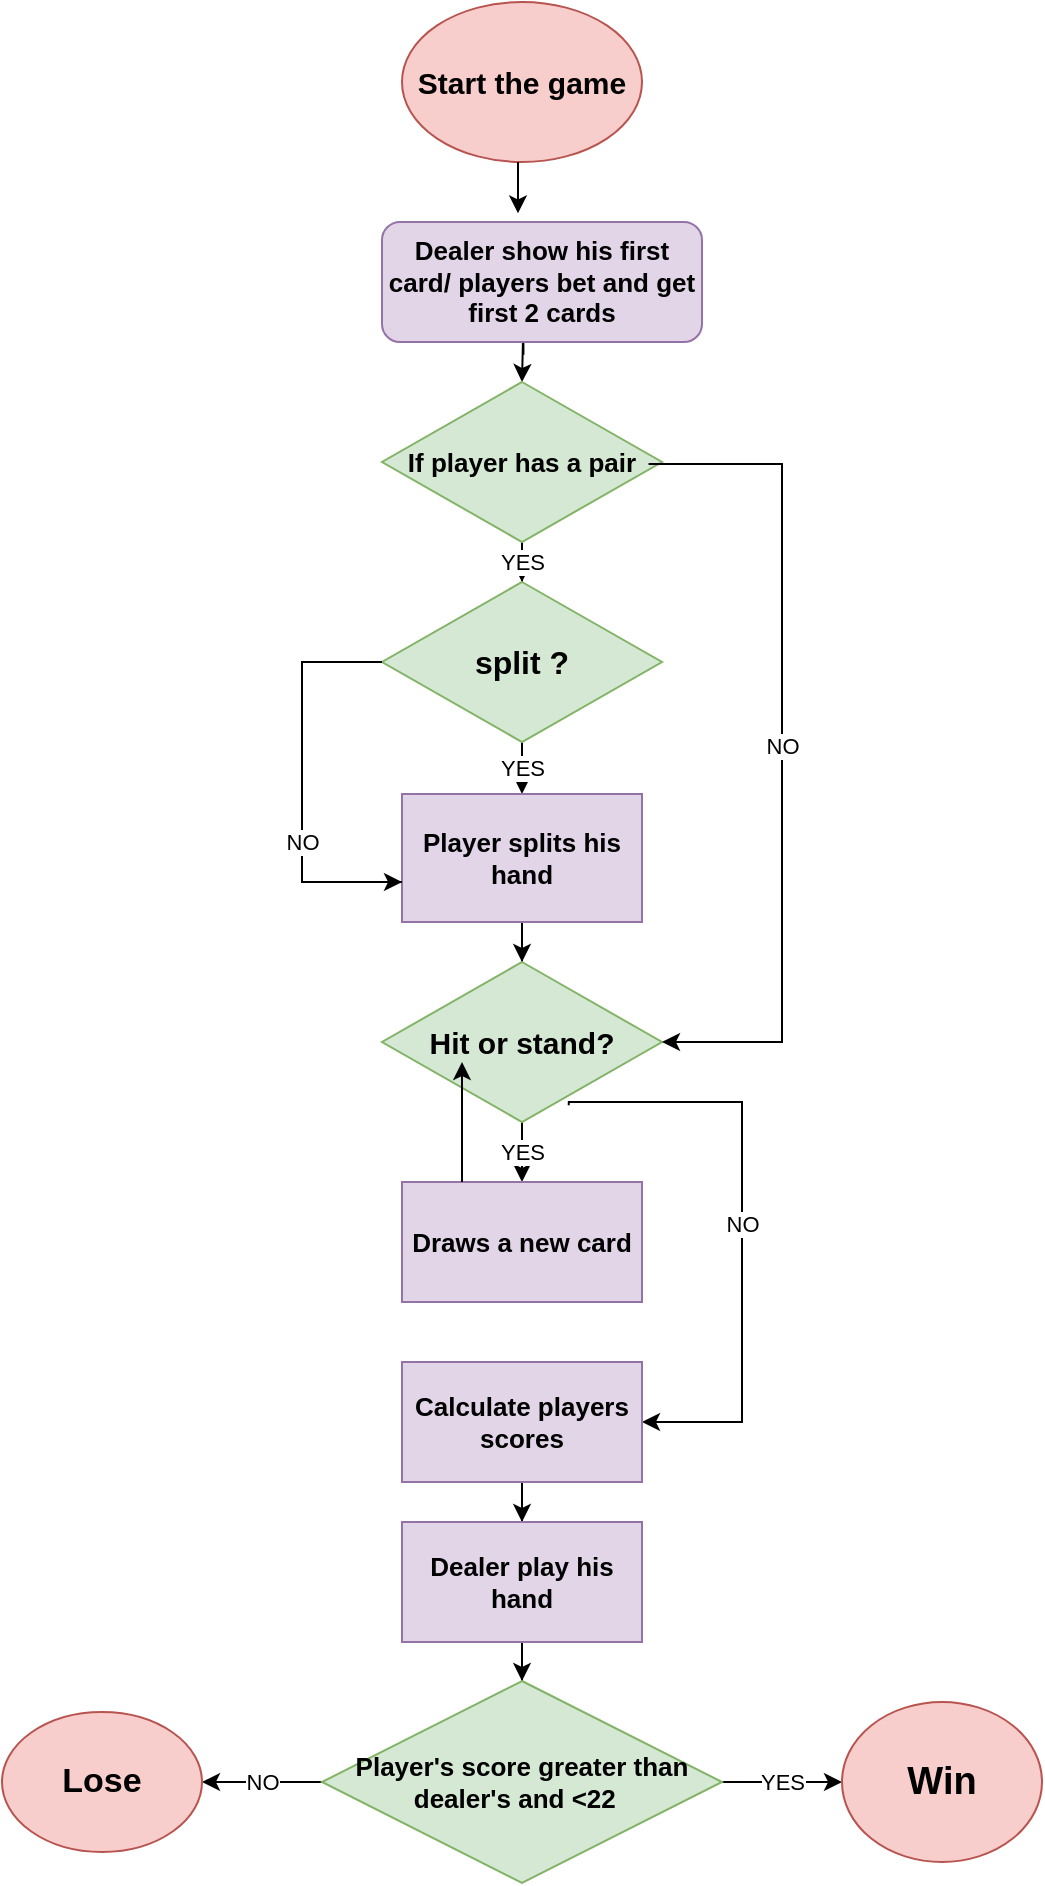 <mxfile version="20.2.3" type="device"><diagram id="1GF7gQxPRMB3rb4fnR1S" name="Page-1"><mxGraphModel dx="782" dy="1708" grid="1" gridSize="10" guides="1" tooltips="1" connect="1" arrows="1" fold="1" page="1" pageScale="1" pageWidth="827" pageHeight="1169" math="0" shadow="0"><root><mxCell id="0"/><mxCell id="1" parent="0"/><mxCell id="NkLnoLlMU92dfto6Gfkt-1" value="Start the game" style="ellipse;whiteSpace=wrap;html=1;fillColor=#f8cecc;strokeColor=#b85450;fontSize=15;fontStyle=1" parent="1" vertex="1"><mxGeometry x="330" y="-980" width="120" height="80" as="geometry"/></mxCell><mxCell id="NkLnoLlMU92dfto6Gfkt-5" value="" style="endArrow=classic;html=1;rounded=0;entryX=0.425;entryY=-0.072;entryDx=0;entryDy=0;entryPerimeter=0;" parent="1" edge="1" target="NkLnoLlMU92dfto6Gfkt-6"><mxGeometry width="50" height="50" relative="1" as="geometry"><mxPoint x="388" y="-900" as="sourcePoint"/><mxPoint x="390" y="-1000" as="targetPoint"/><Array as="points"/></mxGeometry></mxCell><mxCell id="NkLnoLlMU92dfto6Gfkt-9" value="" style="edgeStyle=orthogonalEdgeStyle;rounded=0;orthogonalLoop=1;jettySize=auto;html=1;exitX=0.442;exitY=1.106;exitDx=0;exitDy=0;exitPerimeter=0;" parent="1" source="NkLnoLlMU92dfto6Gfkt-6" edge="1" target="NkLnoLlMU92dfto6Gfkt-8"><mxGeometry relative="1" as="geometry"><mxPoint x="390" y="-900" as="targetPoint"/><Array as="points"><mxPoint x="390" y="-820"/><mxPoint x="390" y="-820"/></Array></mxGeometry></mxCell><mxCell id="NkLnoLlMU92dfto6Gfkt-6" value="Dealer show his first card/ players bet and get first 2 cards" style="rounded=1;whiteSpace=wrap;html=1;fillColor=#e1d5e7;strokeColor=#9673a6;fontSize=13;fontStyle=1" parent="1" vertex="1"><mxGeometry x="320" y="-870" width="160" height="60" as="geometry"/></mxCell><mxCell id="NkLnoLlMU92dfto6Gfkt-11" value="YES" style="edgeStyle=orthogonalEdgeStyle;rounded=0;orthogonalLoop=1;jettySize=auto;html=1;" parent="1" source="NkLnoLlMU92dfto6Gfkt-8" target="NkLnoLlMU92dfto6Gfkt-10" edge="1"><mxGeometry relative="1" as="geometry"/></mxCell><mxCell id="NkLnoLlMU92dfto6Gfkt-8" value="If player has a pair" style="rhombus;whiteSpace=wrap;html=1;fillColor=#d5e8d4;strokeColor=#82b366;fontSize=13;fontStyle=1" parent="1" vertex="1"><mxGeometry x="320" y="-790" width="140" height="80" as="geometry"/></mxCell><mxCell id="NkLnoLlMU92dfto6Gfkt-13" value="YES" style="edgeStyle=orthogonalEdgeStyle;rounded=0;orthogonalLoop=1;jettySize=auto;html=1;" parent="1" source="NkLnoLlMU92dfto6Gfkt-10" target="NkLnoLlMU92dfto6Gfkt-12" edge="1"><mxGeometry relative="1" as="geometry"/></mxCell><mxCell id="NkLnoLlMU92dfto6Gfkt-10" value="split ?" style="rhombus;whiteSpace=wrap;html=1;fillColor=#d5e8d4;strokeColor=#82b366;fontSize=16;fontStyle=1" parent="1" vertex="1"><mxGeometry x="320" y="-690" width="140" height="80" as="geometry"/></mxCell><mxCell id="NkLnoLlMU92dfto6Gfkt-15" value="" style="edgeStyle=orthogonalEdgeStyle;rounded=0;orthogonalLoop=1;jettySize=auto;html=1;" parent="1" source="NkLnoLlMU92dfto6Gfkt-12" target="NkLnoLlMU92dfto6Gfkt-14" edge="1"><mxGeometry relative="1" as="geometry"/></mxCell><mxCell id="NkLnoLlMU92dfto6Gfkt-20" value="YES" style="edgeStyle=orthogonalEdgeStyle;rounded=0;orthogonalLoop=1;jettySize=auto;html=1;entryX=0.5;entryY=0;entryDx=0;entryDy=0;" parent="1" source="NkLnoLlMU92dfto6Gfkt-14" target="NkLnoLlMU92dfto6Gfkt-19" edge="1"><mxGeometry relative="1" as="geometry"/></mxCell><mxCell id="NkLnoLlMU92dfto6Gfkt-14" value="Hit or stand?" style="rhombus;whiteSpace=wrap;html=1;fontSize=15;fillColor=#d5e8d4;strokeColor=#82b366;fontStyle=1" parent="1" vertex="1"><mxGeometry x="320" y="-500" width="140" height="80" as="geometry"/></mxCell><mxCell id="NkLnoLlMU92dfto6Gfkt-12" value="Player splits his hand" style="whiteSpace=wrap;html=1;fontSize=13;fillColor=#e1d5e7;strokeColor=#9673a6;fontStyle=1" parent="1" vertex="1"><mxGeometry x="330" y="-584" width="120" height="64" as="geometry"/></mxCell><mxCell id="NkLnoLlMU92dfto6Gfkt-18" value="NO" style="endArrow=classic;html=1;rounded=0;exitX=0;exitY=0.5;exitDx=0;exitDy=0;" parent="1" source="NkLnoLlMU92dfto6Gfkt-10" edge="1"><mxGeometry width="50" height="50" relative="1" as="geometry"><mxPoint x="260" y="-750" as="sourcePoint"/><mxPoint x="330" y="-540" as="targetPoint"/><Array as="points"><mxPoint x="280" y="-650"/><mxPoint x="280" y="-540"/><mxPoint x="330" y="-540"/><mxPoint x="300" y="-540"/></Array></mxGeometry></mxCell><mxCell id="NkLnoLlMU92dfto6Gfkt-23" value="NO" style="edgeStyle=orthogonalEdgeStyle;rounded=0;orthogonalLoop=1;jettySize=auto;html=1;exitX=0.667;exitY=0.896;exitDx=0;exitDy=0;exitPerimeter=0;" parent="1" source="NkLnoLlMU92dfto6Gfkt-14" target="NkLnoLlMU92dfto6Gfkt-22" edge="1"><mxGeometry relative="1" as="geometry"><Array as="points"><mxPoint x="413" y="-430"/><mxPoint x="500" y="-430"/><mxPoint x="500" y="-270"/></Array></mxGeometry></mxCell><mxCell id="NkLnoLlMU92dfto6Gfkt-19" value="Draws a new card" style="whiteSpace=wrap;html=1;fontSize=13;fillColor=#e1d5e7;strokeColor=#9673a6;fontStyle=1" parent="1" vertex="1"><mxGeometry x="330" y="-390" width="120" height="60" as="geometry"/></mxCell><mxCell id="NkLnoLlMU92dfto6Gfkt-21" value="" style="endArrow=classic;html=1;rounded=0;exitX=0.25;exitY=0;exitDx=0;exitDy=0;" parent="1" source="NkLnoLlMU92dfto6Gfkt-19" edge="1"><mxGeometry width="50" height="50" relative="1" as="geometry"><mxPoint x="380" y="-450" as="sourcePoint"/><mxPoint x="360" y="-450" as="targetPoint"/><Array as="points"/></mxGeometry></mxCell><mxCell id="NkLnoLlMU92dfto6Gfkt-25" value="" style="edgeStyle=orthogonalEdgeStyle;rounded=0;orthogonalLoop=1;jettySize=auto;html=1;" parent="1" source="NkLnoLlMU92dfto6Gfkt-22" target="NkLnoLlMU92dfto6Gfkt-24" edge="1"><mxGeometry relative="1" as="geometry"/></mxCell><mxCell id="NkLnoLlMU92dfto6Gfkt-22" value="Calculate players scores" style="whiteSpace=wrap;html=1;fontSize=13;fillColor=#e1d5e7;strokeColor=#9673a6;fontStyle=1" parent="1" vertex="1"><mxGeometry x="330" y="-300" width="120" height="60" as="geometry"/></mxCell><mxCell id="NkLnoLlMU92dfto6Gfkt-27" value="" style="edgeStyle=orthogonalEdgeStyle;rounded=0;orthogonalLoop=1;jettySize=auto;html=1;" parent="1" source="NkLnoLlMU92dfto6Gfkt-24" target="NkLnoLlMU92dfto6Gfkt-26" edge="1"><mxGeometry relative="1" as="geometry"/></mxCell><mxCell id="NkLnoLlMU92dfto6Gfkt-24" value="Dealer play his hand" style="whiteSpace=wrap;html=1;fontSize=13;fillColor=#e1d5e7;strokeColor=#9673a6;fontStyle=1" parent="1" vertex="1"><mxGeometry x="330" y="-220" width="120" height="60" as="geometry"/></mxCell><mxCell id="NkLnoLlMU92dfto6Gfkt-30" value="NO" style="edgeStyle=orthogonalEdgeStyle;rounded=0;orthogonalLoop=1;jettySize=auto;html=1;" parent="1" source="NkLnoLlMU92dfto6Gfkt-26" target="NkLnoLlMU92dfto6Gfkt-28" edge="1"><mxGeometry relative="1" as="geometry"/></mxCell><mxCell id="NkLnoLlMU92dfto6Gfkt-31" value="YES" style="edgeStyle=orthogonalEdgeStyle;rounded=0;orthogonalLoop=1;jettySize=auto;html=1;" parent="1" source="NkLnoLlMU92dfto6Gfkt-26" target="NkLnoLlMU92dfto6Gfkt-29" edge="1"><mxGeometry relative="1" as="geometry"/></mxCell><mxCell id="NkLnoLlMU92dfto6Gfkt-26" value="Player's score greater than dealer's and &amp;lt;22&amp;nbsp;&amp;nbsp;" style="rhombus;whiteSpace=wrap;html=1;fontSize=13;fillColor=#d5e8d4;strokeColor=#82b366;fontStyle=1" parent="1" vertex="1"><mxGeometry x="290" y="-140.5" width="200" height="101" as="geometry"/></mxCell><mxCell id="NkLnoLlMU92dfto6Gfkt-28" value="Lose" style="ellipse;whiteSpace=wrap;html=1;fillColor=#f8cecc;strokeColor=#b85450;fontStyle=1;fontSize=17;" parent="1" vertex="1"><mxGeometry x="130" y="-125" width="100" height="70" as="geometry"/></mxCell><mxCell id="NkLnoLlMU92dfto6Gfkt-29" value="Win" style="ellipse;whiteSpace=wrap;html=1;fillColor=#f8cecc;strokeColor=#b85450;fontStyle=1;fontSize=19;" parent="1" vertex="1"><mxGeometry x="550" y="-130" width="100" height="80" as="geometry"/></mxCell><mxCell id="NkLnoLlMU92dfto6Gfkt-32" value="NO" style="endArrow=classic;html=1;rounded=0;entryX=1;entryY=0.5;entryDx=0;entryDy=0;exitX=0.952;exitY=0.513;exitDx=0;exitDy=0;exitPerimeter=0;" parent="1" source="NkLnoLlMU92dfto6Gfkt-8" target="NkLnoLlMU92dfto6Gfkt-14" edge="1"><mxGeometry width="50" height="50" relative="1" as="geometry"><mxPoint x="520" y="-860" as="sourcePoint"/><mxPoint x="520" y="-530" as="targetPoint"/><Array as="points"><mxPoint x="490" y="-749"/><mxPoint x="520" y="-749"/><mxPoint x="520" y="-460"/></Array></mxGeometry></mxCell></root></mxGraphModel></diagram></mxfile>